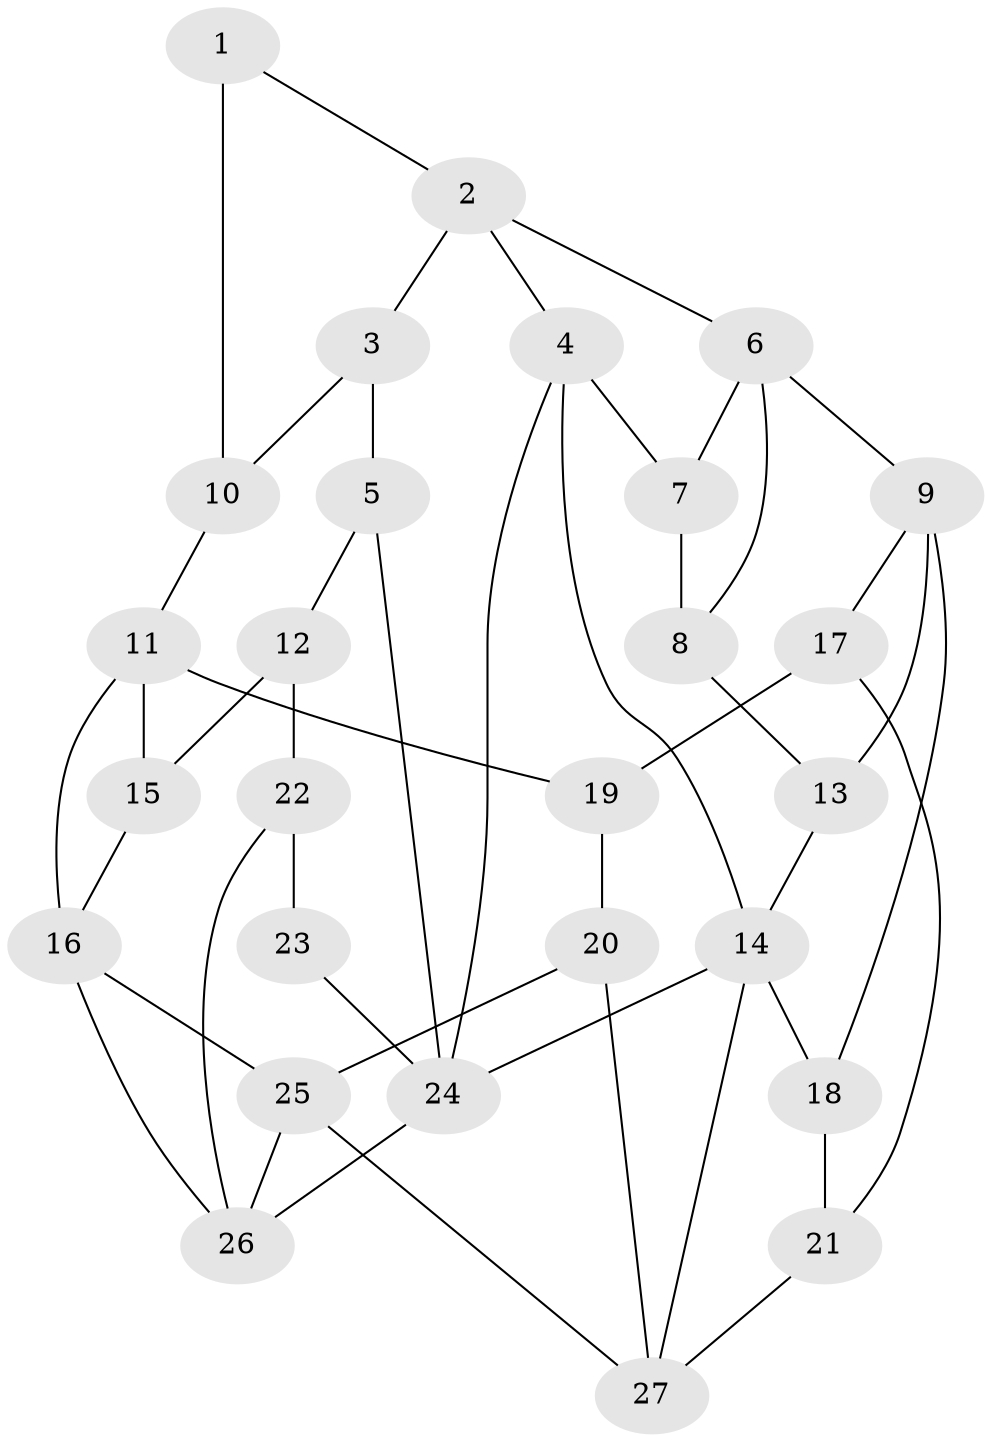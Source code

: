 // original degree distribution, {3: 0.038461538461538464, 6: 0.21153846153846154, 5: 0.5, 4: 0.25}
// Generated by graph-tools (version 1.1) at 2025/03/03/09/25 03:03:28]
// undirected, 27 vertices, 46 edges
graph export_dot {
graph [start="1"]
  node [color=gray90,style=filled];
  1;
  2;
  3;
  4;
  5;
  6;
  7;
  8;
  9;
  10;
  11;
  12;
  13;
  14;
  15;
  16;
  17;
  18;
  19;
  20;
  21;
  22;
  23;
  24;
  25;
  26;
  27;
  1 -- 2 [weight=1.0];
  1 -- 10 [weight=2.0];
  2 -- 3 [weight=1.0];
  2 -- 4 [weight=1.0];
  2 -- 6 [weight=1.0];
  3 -- 5 [weight=1.0];
  3 -- 10 [weight=1.0];
  4 -- 7 [weight=2.0];
  4 -- 14 [weight=1.0];
  4 -- 24 [weight=1.0];
  5 -- 12 [weight=1.0];
  5 -- 24 [weight=1.0];
  6 -- 7 [weight=1.0];
  6 -- 8 [weight=1.0];
  6 -- 9 [weight=1.0];
  7 -- 8 [weight=1.0];
  8 -- 13 [weight=2.0];
  9 -- 13 [weight=1.0];
  9 -- 17 [weight=1.0];
  9 -- 18 [weight=1.0];
  10 -- 11 [weight=1.0];
  11 -- 15 [weight=1.0];
  11 -- 16 [weight=1.0];
  11 -- 19 [weight=1.0];
  12 -- 15 [weight=2.0];
  12 -- 22 [weight=1.0];
  13 -- 14 [weight=1.0];
  14 -- 18 [weight=1.0];
  14 -- 24 [weight=1.0];
  14 -- 27 [weight=1.0];
  15 -- 16 [weight=1.0];
  16 -- 25 [weight=1.0];
  16 -- 26 [weight=1.0];
  17 -- 19 [weight=2.0];
  17 -- 21 [weight=1.0];
  18 -- 21 [weight=2.0];
  19 -- 20 [weight=1.0];
  20 -- 25 [weight=1.0];
  20 -- 27 [weight=1.0];
  21 -- 27 [weight=1.0];
  22 -- 23 [weight=2.0];
  22 -- 26 [weight=1.0];
  23 -- 24 [weight=2.0];
  24 -- 26 [weight=1.0];
  25 -- 26 [weight=1.0];
  25 -- 27 [weight=1.0];
}
